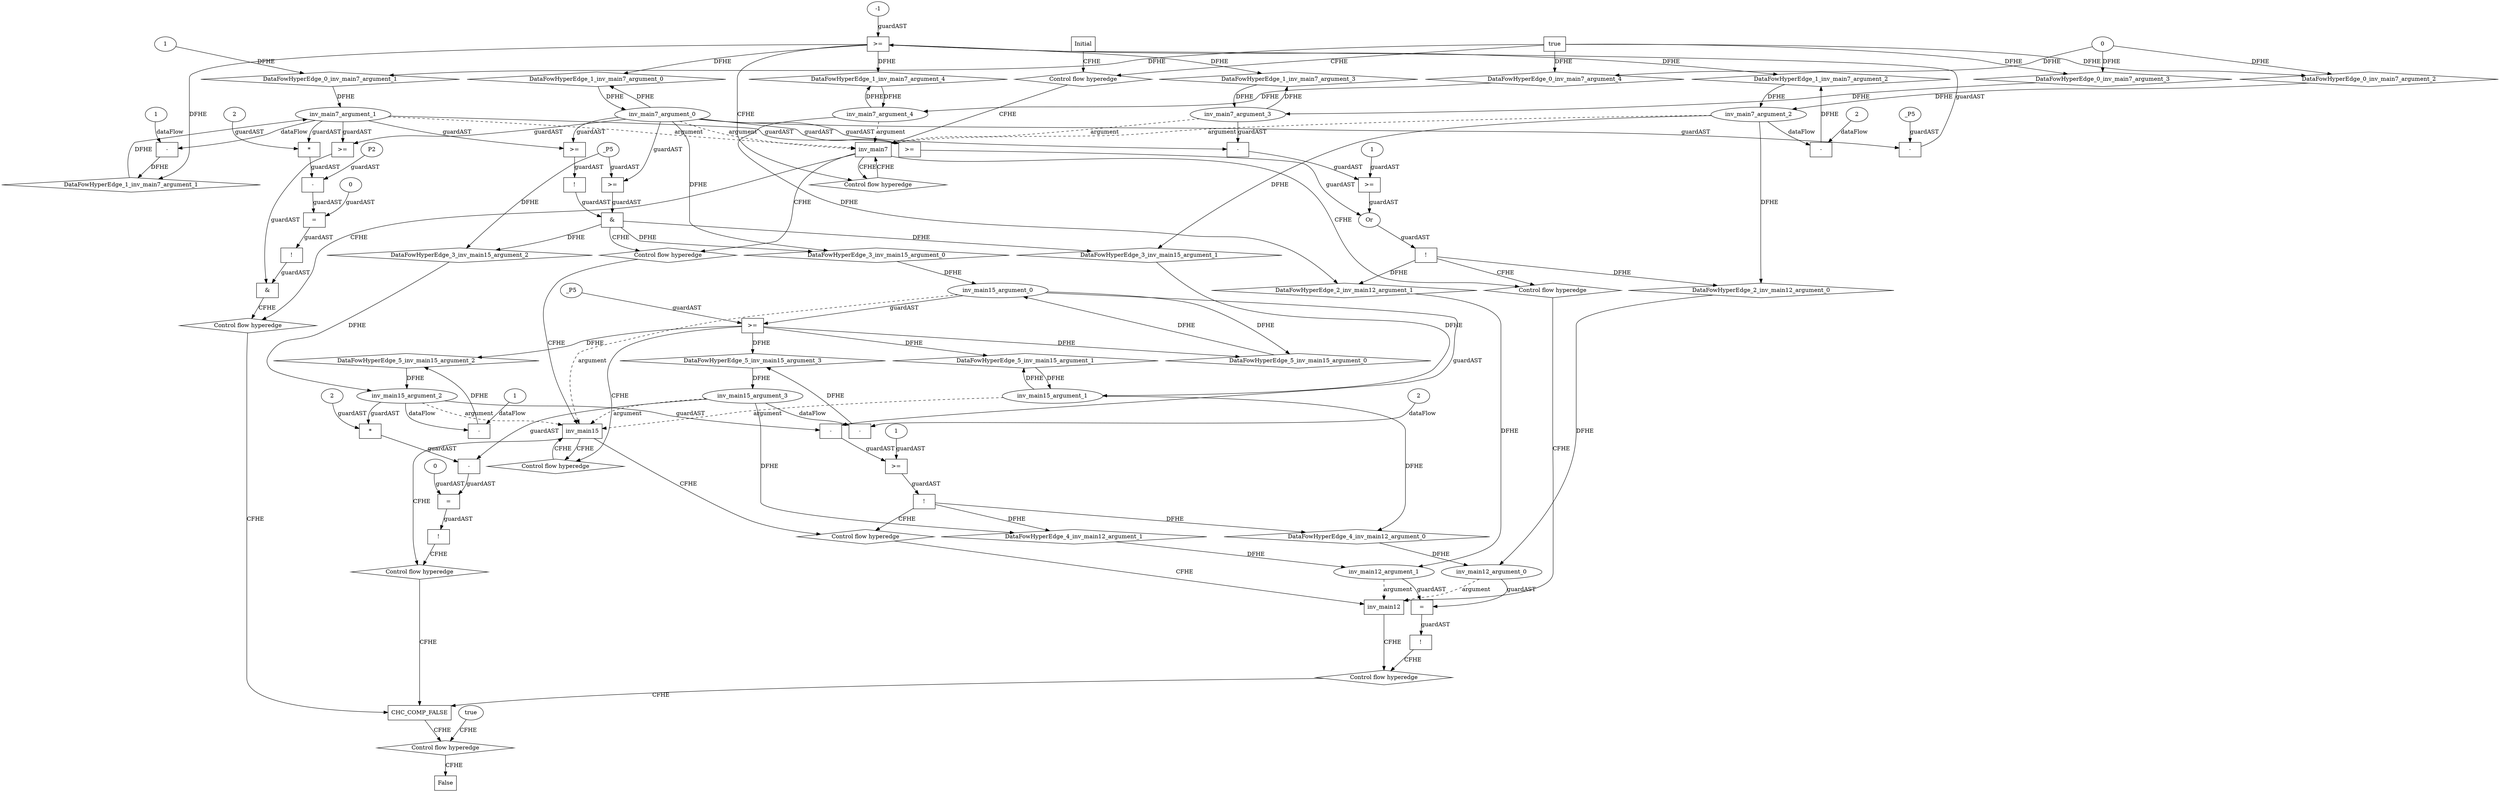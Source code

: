 // Horn Graph
digraph {
	"xxxinv_main7___Initial_0xxxdataFlow_0_node_0" [label="1"  nodeName="xxxinv_main7___Initial_0xxxdataFlow_0_node_0" class=IdealInt GNNNodeID=5]
	"xxxinv_main7___Initial_0xxxdataFlow1_node_0" [label="0"  nodeName="xxxinv_main7___Initial_0xxxdataFlow1_node_0" class=IdealInt GNNNodeID=6]
	"xxxinv_main7___inv_main7_1xxxdataFlow_0_node_0" [label="-"  nodeName="xxxinv_main7___inv_main7_1xxxdataFlow_0_node_0" class=Operator GNNNodeID=7 shape=rect]
	"xxxinv_main7___inv_main7_1xxxdataFlow_0_node_2" [label="1"  nodeName="xxxinv_main7___inv_main7_1xxxdataFlow_0_node_2" class=IdealInt GNNNodeID=8]
		"inv_main7_argument_1" -> "xxxinv_main7___inv_main7_1xxxdataFlow_0_node_0" [ label="dataFlow"]
		"xxxinv_main7___inv_main7_1xxxdataFlow_0_node_2" -> "xxxinv_main7___inv_main7_1xxxdataFlow_0_node_0" [ label="dataFlow"]
	"xxxinv_main7___inv_main7_1xxxdataFlow1_node_0" [label="-"  nodeName="xxxinv_main7___inv_main7_1xxxdataFlow1_node_0" class=Operator GNNNodeID=9 shape=rect]
	"xxxinv_main7___inv_main7_1xxxdataFlow1_node_2" [label="2"  nodeName="xxxinv_main7___inv_main7_1xxxdataFlow1_node_2" class=IdealInt GNNNodeID=10]
		"inv_main7_argument_2" -> "xxxinv_main7___inv_main7_1xxxdataFlow1_node_0" [ label="dataFlow"]
		"xxxinv_main7___inv_main7_1xxxdataFlow1_node_2" -> "xxxinv_main7___inv_main7_1xxxdataFlow1_node_0" [ label="dataFlow"]
	"xxxinv_main7___inv_main7_1xxxguard_0_node_0" [label=">="  nodeName="xxxinv_main7___inv_main7_1xxxguard_0_node_0" class=Operator GNNNodeID=11 shape=rect]
	"xxxinv_main7___inv_main7_1xxxguard_0_node_1" [label="-"  nodeName="xxxinv_main7___inv_main7_1xxxguard_0_node_1" class=Operator GNNNodeID=12 shape=rect]
	"xxxinv_main7___inv_main7_1xxxguard_0_node_3" [label="_P5"  nodeName="xxxinv_main7___inv_main7_1xxxguard_0_node_3" class=symbolicConstant GNNNodeID=13]
	"xxxinv_main7___inv_main7_1xxxguard_0_node_4" [label="-1"  nodeName="xxxinv_main7___inv_main7_1xxxguard_0_node_4" class=IdealInt GNNNodeID=14]
		"xxxinv_main7___inv_main7_1xxxguard_0_node_1" -> "xxxinv_main7___inv_main7_1xxxguard_0_node_0" [ label="guardAST"]
		"xxxinv_main7___inv_main7_1xxxguard_0_node_4" -> "xxxinv_main7___inv_main7_1xxxguard_0_node_0" [ label="guardAST"]
		"inv_main7_argument_0" -> "xxxinv_main7___inv_main7_1xxxguard_0_node_1" [ label="guardAST"]
		"xxxinv_main7___inv_main7_1xxxguard_0_node_3" -> "xxxinv_main7___inv_main7_1xxxguard_0_node_1" [ label="guardAST"]
	"xxxinv_main12___inv_main7_2xxxguard_0_node_0" [label="!"  nodeName="xxxinv_main12___inv_main7_2xxxguard_0_node_0" class=Operator GNNNodeID=17 shape=rect]
	"xxxinv_main12___inv_main7_2xxxguard_0_node_1" [label="Or"  nodeName="xxxinv_main12___inv_main7_2xxxguard_0_node_1" class=Operator GNNNodeID=18]
	"xxxinv_main12___inv_main7_2xxxguard_0_node_2" [label=">="  nodeName="xxxinv_main12___inv_main7_2xxxguard_0_node_2" class=Operator GNNNodeID=19 shape=rect]
	"xxxinv_main12___inv_main7_2xxxguard_0_node_3" [label="-"  nodeName="xxxinv_main12___inv_main7_2xxxguard_0_node_3" class=Operator GNNNodeID=20 shape=rect]
	"xxxinv_main12___inv_main7_2xxxguard_0_node_6" [label="1"  nodeName="xxxinv_main12___inv_main7_2xxxguard_0_node_6" class=IdealInt GNNNodeID=21]
	"xxxinv_main12___inv_main7_2xxxguard_0_node_7" [label=">="  nodeName="xxxinv_main12___inv_main7_2xxxguard_0_node_7" class=Operator GNNNodeID=22 shape=rect]
		"xxxinv_main12___inv_main7_2xxxguard_0_node_1" -> "xxxinv_main12___inv_main7_2xxxguard_0_node_0" [ label="guardAST"]
		"xxxinv_main12___inv_main7_2xxxguard_0_node_2" -> "xxxinv_main12___inv_main7_2xxxguard_0_node_1" [ label="guardAST"]
		"xxxinv_main12___inv_main7_2xxxguard_0_node_7" -> "xxxinv_main12___inv_main7_2xxxguard_0_node_1" [ label="guardAST"]
		"xxxinv_main12___inv_main7_2xxxguard_0_node_3" -> "xxxinv_main12___inv_main7_2xxxguard_0_node_2" [ label="guardAST"]
		"xxxinv_main12___inv_main7_2xxxguard_0_node_6" -> "xxxinv_main12___inv_main7_2xxxguard_0_node_2" [ label="guardAST"]
		"inv_main7_argument_0" -> "xxxinv_main12___inv_main7_2xxxguard_0_node_3" [ label="guardAST"]
		"inv_main7_argument_3" -> "xxxinv_main12___inv_main7_2xxxguard_0_node_3" [ label="guardAST"]
		"inv_main7_argument_0" -> "xxxinv_main12___inv_main7_2xxxguard_0_node_7" [ label="guardAST"]
		"inv_main7_argument_1" -> "xxxinv_main12___inv_main7_2xxxguard_0_node_7" [ label="guardAST"]
	"xxxinv_main15___inv_main7_3xxxdataFlow_0_node_0" [label="_P5"  nodeName="xxxinv_main15___inv_main7_3xxxdataFlow_0_node_0" class=symbolicConstant GNNNodeID=27]
	"xxxinv_main15___inv_main7_3xxxguard_0_node_0" [label="!"  nodeName="xxxinv_main15___inv_main7_3xxxguard_0_node_0" class=Operator GNNNodeID=28 shape=rect]
	"xxxinv_main15___inv_main7_3xxxguard_0_node_1" [label=">="  nodeName="xxxinv_main15___inv_main7_3xxxguard_0_node_1" class=Operator GNNNodeID=29 shape=rect]
		"xxxinv_main15___inv_main7_3xxxguard_0_node_1" -> "xxxinv_main15___inv_main7_3xxxguard_0_node_0" [ label="guardAST"]
		"inv_main7_argument_0" -> "xxxinv_main15___inv_main7_3xxxguard_0_node_1" [ label="guardAST"]
		"inv_main7_argument_1" -> "xxxinv_main15___inv_main7_3xxxguard_0_node_1" [ label="guardAST"]
	"xxxinv_main15___inv_main7_3xxxguard1_node_0" [label=">="  nodeName="xxxinv_main15___inv_main7_3xxxguard1_node_0" class=Operator GNNNodeID=30 shape=rect]
		"inv_main7_argument_0" -> "xxxinv_main15___inv_main7_3xxxguard1_node_0" [ label="guardAST"]
		"xxxinv_main15___inv_main7_3xxxdataFlow_0_node_0" -> "xxxinv_main15___inv_main7_3xxxguard1_node_0" [ label="guardAST"]
	"xxxinv_main12___inv_main15_4xxxguard_0_node_0" [label="!"  nodeName="xxxinv_main12___inv_main15_4xxxguard_0_node_0" class=Operator GNNNodeID=31 shape=rect]
	"xxxinv_main12___inv_main15_4xxxguard_0_node_1" [label=">="  nodeName="xxxinv_main12___inv_main15_4xxxguard_0_node_1" class=Operator GNNNodeID=32 shape=rect]
	"xxxinv_main12___inv_main15_4xxxguard_0_node_2" [label="-"  nodeName="xxxinv_main12___inv_main15_4xxxguard_0_node_2" class=Operator GNNNodeID=33 shape=rect]
	"xxxinv_main12___inv_main15_4xxxguard_0_node_5" [label="1"  nodeName="xxxinv_main12___inv_main15_4xxxguard_0_node_5" class=IdealInt GNNNodeID=34]
		"xxxinv_main12___inv_main15_4xxxguard_0_node_1" -> "xxxinv_main12___inv_main15_4xxxguard_0_node_0" [ label="guardAST"]
		"xxxinv_main12___inv_main15_4xxxguard_0_node_2" -> "xxxinv_main12___inv_main15_4xxxguard_0_node_1" [ label="guardAST"]
		"xxxinv_main12___inv_main15_4xxxguard_0_node_5" -> "xxxinv_main12___inv_main15_4xxxguard_0_node_1" [ label="guardAST"]
		"inv_main15_argument_0" -> "xxxinv_main12___inv_main15_4xxxguard_0_node_2" [ label="guardAST"]
		"inv_main15_argument_2" -> "xxxinv_main12___inv_main15_4xxxguard_0_node_2" [ label="guardAST"]
	"xxxinv_main15___inv_main15_5xxxdataFlow_0_node_0" [label="-"  nodeName="xxxinv_main15___inv_main15_5xxxdataFlow_0_node_0" class=Operator GNNNodeID=35 shape=rect]
	"xxxinv_main15___inv_main15_5xxxdataFlow_0_node_2" [label="1"  nodeName="xxxinv_main15___inv_main15_5xxxdataFlow_0_node_2" class=IdealInt GNNNodeID=36]
		"inv_main15_argument_2" -> "xxxinv_main15___inv_main15_5xxxdataFlow_0_node_0" [ label="dataFlow"]
		"xxxinv_main15___inv_main15_5xxxdataFlow_0_node_2" -> "xxxinv_main15___inv_main15_5xxxdataFlow_0_node_0" [ label="dataFlow"]
	"xxxinv_main15___inv_main15_5xxxdataFlow1_node_0" [label="-"  nodeName="xxxinv_main15___inv_main15_5xxxdataFlow1_node_0" class=Operator GNNNodeID=37 shape=rect]
	"xxxinv_main15___inv_main15_5xxxdataFlow1_node_2" [label="2"  nodeName="xxxinv_main15___inv_main15_5xxxdataFlow1_node_2" class=IdealInt GNNNodeID=38]
		"inv_main15_argument_3" -> "xxxinv_main15___inv_main15_5xxxdataFlow1_node_0" [ label="dataFlow"]
		"xxxinv_main15___inv_main15_5xxxdataFlow1_node_2" -> "xxxinv_main15___inv_main15_5xxxdataFlow1_node_0" [ label="dataFlow"]
	"xxxinv_main15___inv_main15_5xxxguard_0_node_0" [label=">="  nodeName="xxxinv_main15___inv_main15_5xxxguard_0_node_0" class=Operator GNNNodeID=39 shape=rect]
	"xxxinv_main15___inv_main15_5xxxguard_0_node_2" [label="_P5"  nodeName="xxxinv_main15___inv_main15_5xxxguard_0_node_2" class=symbolicConstant GNNNodeID=40]
		"inv_main15_argument_0" -> "xxxinv_main15___inv_main15_5xxxguard_0_node_0" [ label="guardAST"]
		"xxxinv_main15___inv_main15_5xxxguard_0_node_2" -> "xxxinv_main15___inv_main15_5xxxguard_0_node_0" [ label="guardAST"]
	"xxxCHC_COMP_FALSE___inv_main7_6xxxguard_0_node_0" [label="!"  nodeName="xxxCHC_COMP_FALSE___inv_main7_6xxxguard_0_node_0" class=Operator GNNNodeID=41 shape=rect]
	"xxxCHC_COMP_FALSE___inv_main7_6xxxguard_0_node_1" [label="="  nodeName="xxxCHC_COMP_FALSE___inv_main7_6xxxguard_0_node_1" class=Operator GNNNodeID=42 shape=rect]
	"xxxCHC_COMP_FALSE___inv_main7_6xxxguard_0_node_2" [label="-"  nodeName="xxxCHC_COMP_FALSE___inv_main7_6xxxguard_0_node_2" class=Operator GNNNodeID=43 shape=rect]
	"xxxCHC_COMP_FALSE___inv_main7_6xxxguard_0_node_3" [label="P2"  nodeName="xxxCHC_COMP_FALSE___inv_main7_6xxxguard_0_node_3" class=symbolicConstant GNNNodeID=44]
	"xxxCHC_COMP_FALSE___inv_main7_6xxxguard_0_node_4" [label="*"  nodeName="xxxCHC_COMP_FALSE___inv_main7_6xxxguard_0_node_4" class=Operator GNNNodeID=45 shape=rect]
	"xxxCHC_COMP_FALSE___inv_main7_6xxxguard_0_node_5" [label="2"  nodeName="xxxCHC_COMP_FALSE___inv_main7_6xxxguard_0_node_5" class=constant GNNNodeID=46]
	"xxxCHC_COMP_FALSE___inv_main7_6xxxguard_0_node_7" [label="0"  nodeName="xxxCHC_COMP_FALSE___inv_main7_6xxxguard_0_node_7" class=IdealInt GNNNodeID=47]
		"xxxCHC_COMP_FALSE___inv_main7_6xxxguard_0_node_1" -> "xxxCHC_COMP_FALSE___inv_main7_6xxxguard_0_node_0" [ label="guardAST"]
		"xxxCHC_COMP_FALSE___inv_main7_6xxxguard_0_node_2" -> "xxxCHC_COMP_FALSE___inv_main7_6xxxguard_0_node_1" [ label="guardAST"]
		"xxxCHC_COMP_FALSE___inv_main7_6xxxguard_0_node_7" -> "xxxCHC_COMP_FALSE___inv_main7_6xxxguard_0_node_1" [ label="guardAST"]
		"xxxCHC_COMP_FALSE___inv_main7_6xxxguard_0_node_3" -> "xxxCHC_COMP_FALSE___inv_main7_6xxxguard_0_node_2" [ label="guardAST"]
		"xxxCHC_COMP_FALSE___inv_main7_6xxxguard_0_node_4" -> "xxxCHC_COMP_FALSE___inv_main7_6xxxguard_0_node_2" [ label="guardAST"]
		"inv_main7_argument_1" -> "xxxCHC_COMP_FALSE___inv_main7_6xxxguard_0_node_4" [ label="guardAST"]
		"xxxCHC_COMP_FALSE___inv_main7_6xxxguard_0_node_5" -> "xxxCHC_COMP_FALSE___inv_main7_6xxxguard_0_node_4" [ label="guardAST"]
	"xxxCHC_COMP_FALSE___inv_main7_6xxxguard1_node_0" [label=">="  nodeName="xxxCHC_COMP_FALSE___inv_main7_6xxxguard1_node_0" class=Operator GNNNodeID=48 shape=rect]
		"inv_main7_argument_0" -> "xxxCHC_COMP_FALSE___inv_main7_6xxxguard1_node_0" [ label="guardAST"]
		"inv_main7_argument_1" -> "xxxCHC_COMP_FALSE___inv_main7_6xxxguard1_node_0" [ label="guardAST"]
	"xxxCHC_COMP_FALSE___inv_main15_7xxxguard_0_node_0" [label="!"  nodeName="xxxCHC_COMP_FALSE___inv_main15_7xxxguard_0_node_0" class=Operator GNNNodeID=49 shape=rect]
	"xxxCHC_COMP_FALSE___inv_main15_7xxxguard_0_node_1" [label="="  nodeName="xxxCHC_COMP_FALSE___inv_main15_7xxxguard_0_node_1" class=Operator GNNNodeID=50 shape=rect]
	"xxxCHC_COMP_FALSE___inv_main15_7xxxguard_0_node_2" [label="-"  nodeName="xxxCHC_COMP_FALSE___inv_main15_7xxxguard_0_node_2" class=Operator GNNNodeID=51 shape=rect]
	"xxxCHC_COMP_FALSE___inv_main15_7xxxguard_0_node_4" [label="*"  nodeName="xxxCHC_COMP_FALSE___inv_main15_7xxxguard_0_node_4" class=Operator GNNNodeID=52 shape=rect]
	"xxxCHC_COMP_FALSE___inv_main15_7xxxguard_0_node_5" [label="2"  nodeName="xxxCHC_COMP_FALSE___inv_main15_7xxxguard_0_node_5" class=constant GNNNodeID=53]
	"xxxCHC_COMP_FALSE___inv_main15_7xxxguard_0_node_7" [label="0"  nodeName="xxxCHC_COMP_FALSE___inv_main15_7xxxguard_0_node_7" class=IdealInt GNNNodeID=54]
		"xxxCHC_COMP_FALSE___inv_main15_7xxxguard_0_node_1" -> "xxxCHC_COMP_FALSE___inv_main15_7xxxguard_0_node_0" [ label="guardAST"]
		"xxxCHC_COMP_FALSE___inv_main15_7xxxguard_0_node_2" -> "xxxCHC_COMP_FALSE___inv_main15_7xxxguard_0_node_1" [ label="guardAST"]
		"xxxCHC_COMP_FALSE___inv_main15_7xxxguard_0_node_7" -> "xxxCHC_COMP_FALSE___inv_main15_7xxxguard_0_node_1" [ label="guardAST"]
		"inv_main15_argument_3" -> "xxxCHC_COMP_FALSE___inv_main15_7xxxguard_0_node_2" [ label="guardAST"]
		"xxxCHC_COMP_FALSE___inv_main15_7xxxguard_0_node_4" -> "xxxCHC_COMP_FALSE___inv_main15_7xxxguard_0_node_2" [ label="guardAST"]
		"inv_main15_argument_2" -> "xxxCHC_COMP_FALSE___inv_main15_7xxxguard_0_node_4" [ label="guardAST"]
		"xxxCHC_COMP_FALSE___inv_main15_7xxxguard_0_node_5" -> "xxxCHC_COMP_FALSE___inv_main15_7xxxguard_0_node_4" [ label="guardAST"]
	"xxxCHC_COMP_FALSE___inv_main12_8xxxguard_0_node_0" [label="!"  nodeName="xxxCHC_COMP_FALSE___inv_main12_8xxxguard_0_node_0" class=Operator GNNNodeID=55 shape=rect]
	"xxxCHC_COMP_FALSE___inv_main12_8xxxguard_0_node_1" [label="="  nodeName="xxxCHC_COMP_FALSE___inv_main12_8xxxguard_0_node_1" class=Operator GNNNodeID=56 shape=rect]
		"xxxCHC_COMP_FALSE___inv_main12_8xxxguard_0_node_1" -> "xxxCHC_COMP_FALSE___inv_main12_8xxxguard_0_node_0" [ label="guardAST"]
		"inv_main12_argument_0" -> "xxxCHC_COMP_FALSE___inv_main12_8xxxguard_0_node_1" [ label="guardAST"]
		"inv_main12_argument_1" -> "xxxCHC_COMP_FALSE___inv_main12_8xxxguard_0_node_1" [ label="guardAST"]
	"xxxFALSE___CHC_COMP_FALSE_9xxxguard_0_node_0" [label="true"  nodeName="xxxFALSE___CHC_COMP_FALSE_9xxxguard_0_node_0" class=Constant GNNNodeID=57]
	"CHC_COMP_FALSE" [label="CHC_COMP_FALSE"  nodeName="CHC_COMP_FALSE" class=CONTROL GNNNodeID=58 shape="rect"]
	"inv_main12" [label="inv_main12"  nodeName="inv_main12" class=CONTROL GNNNodeID=59 shape="rect"]
	"inv_main15" [label="inv_main15"  nodeName="inv_main15" class=CONTROL GNNNodeID=60 shape="rect"]
	"inv_main7" [label="inv_main7"  nodeName="inv_main7" class=CONTROL GNNNodeID=61 shape="rect"]
	"FALSE" [label="False"  nodeName=False class=CONTROL GNNNodeID=62 shape="rect"]
	"Initial" [label="Initial"  nodeName=Initial class=CONTROL GNNNodeID=63 shape="rect"]
	"ControlFowHyperEdge_0" [label="Control flow hyperedge"  hyperEdgeNodeID=0 nodeName=ControlFowHyperEdge_0 class=controlFlowHyperEdge shape="diamond"]
		"Initial" -> ControlFowHyperEdge_0 [ label="CFHE"]
		"ControlFowHyperEdge_0" -> "inv_main7" [ label="CFHE"]
	"ControlFowHyperEdge_1" [label="Control flow hyperedge"  hyperEdgeNodeID=1 nodeName=ControlFowHyperEdge_1 class=controlFlowHyperEdge shape="diamond"]
		"inv_main7" -> ControlFowHyperEdge_1 [ label="CFHE"]
		"ControlFowHyperEdge_1" -> "inv_main7" [ label="CFHE"]
	"ControlFowHyperEdge_2" [label="Control flow hyperedge"  hyperEdgeNodeID=2 nodeName=ControlFowHyperEdge_2 class=controlFlowHyperEdge shape="diamond"]
		"inv_main7" -> ControlFowHyperEdge_2 [ label="CFHE"]
		"ControlFowHyperEdge_2" -> "inv_main12" [ label="CFHE"]
	"ControlFowHyperEdge_3" [label="Control flow hyperedge"  hyperEdgeNodeID=3 nodeName=ControlFowHyperEdge_3 class=controlFlowHyperEdge shape="diamond"]
		"inv_main7" -> ControlFowHyperEdge_3 [ label="CFHE"]
		"ControlFowHyperEdge_3" -> "inv_main15" [ label="CFHE"]
	"ControlFowHyperEdge_4" [label="Control flow hyperedge"  hyperEdgeNodeID=4 nodeName=ControlFowHyperEdge_4 class=controlFlowHyperEdge shape="diamond"]
		"inv_main15" -> ControlFowHyperEdge_4 [ label="CFHE"]
		"ControlFowHyperEdge_4" -> "inv_main12" [ label="CFHE"]
	"ControlFowHyperEdge_5" [label="Control flow hyperedge"  hyperEdgeNodeID=5 nodeName=ControlFowHyperEdge_5 class=controlFlowHyperEdge shape="diamond"]
		"inv_main15" -> ControlFowHyperEdge_5 [ label="CFHE"]
		"ControlFowHyperEdge_5" -> "inv_main15" [ label="CFHE"]
	"ControlFowHyperEdge_6" [label="Control flow hyperedge"  hyperEdgeNodeID=6 nodeName=ControlFowHyperEdge_6 class=controlFlowHyperEdge shape="diamond"]
		"inv_main7" -> ControlFowHyperEdge_6 [ label="CFHE"]
		"ControlFowHyperEdge_6" -> "CHC_COMP_FALSE" [ label="CFHE"]
	"ControlFowHyperEdge_7" [label="Control flow hyperedge"  hyperEdgeNodeID=7 nodeName=ControlFowHyperEdge_7 class=controlFlowHyperEdge shape="diamond"]
		"inv_main15" -> ControlFowHyperEdge_7 [ label="CFHE"]
		"ControlFowHyperEdge_7" -> "CHC_COMP_FALSE" [ label="CFHE"]
	"ControlFowHyperEdge_8" [label="Control flow hyperedge"  hyperEdgeNodeID=8 nodeName=ControlFowHyperEdge_8 class=controlFlowHyperEdge shape="diamond"]
		"inv_main12" -> ControlFowHyperEdge_8 [ label="CFHE"]
		"ControlFowHyperEdge_8" -> "CHC_COMP_FALSE" [ label="CFHE"]
	"ControlFowHyperEdge_9" [label="Control flow hyperedge"  hyperEdgeNodeID=9 nodeName=ControlFowHyperEdge_9 class=controlFlowHyperEdge shape="diamond"]
		"CHC_COMP_FALSE" -> ControlFowHyperEdge_9 [ label="CFHE"]
		"ControlFowHyperEdge_9" -> "FALSE" [ label="CFHE"]
	"inv_main7_argument_0" [label="inv_main7_argument_0"  nodeName=argument0 class=argument shape=oval GNNNodeID=64 head="inv_main7"]
		"inv_main7_argument_0" -> "inv_main7" [ label="argument" style=dashed]
	"inv_main7_argument_1" [label="inv_main7_argument_1"  nodeName=argument1 class=argument shape=oval GNNNodeID=64 head="inv_main7"]
		"inv_main7_argument_1" -> "inv_main7" [ label="argument" style=dashed]
	"inv_main7_argument_2" [label="inv_main7_argument_2"  nodeName=argument2 class=argument shape=oval GNNNodeID=64 head="inv_main7"]
		"inv_main7_argument_2" -> "inv_main7" [ label="argument" style=dashed]
	"inv_main7_argument_3" [label="inv_main7_argument_3"  nodeName=argument3 class=argument shape=oval GNNNodeID=64 head="inv_main7"]
		"inv_main7_argument_3" -> "inv_main7" [ label="argument" style=dashed]
	"inv_main7_argument_4" [label="inv_main7_argument_4"  nodeName=argument4 class=argument shape=oval GNNNodeID=64 head="inv_main7"]
		"inv_main7_argument_4" -> "inv_main7" [ label="argument" style=dashed]
	"inv_main12_argument_0" [label="inv_main12_argument_0"  nodeName=argument0 class=argument shape=oval GNNNodeID=64 head="inv_main12"]
		"inv_main12_argument_0" -> "inv_main12" [ label="argument" style=dashed]
	"inv_main12_argument_1" [label="inv_main12_argument_1"  nodeName=argument1 class=argument shape=oval GNNNodeID=64 head="inv_main12"]
		"inv_main12_argument_1" -> "inv_main12" [ label="argument" style=dashed]
	"inv_main15_argument_0" [label="inv_main15_argument_0"  nodeName=argument0 class=argument shape=oval GNNNodeID=64 head="inv_main15"]
		"inv_main15_argument_0" -> "inv_main15" [ label="argument" style=dashed]
	"inv_main15_argument_1" [label="inv_main15_argument_1"  nodeName=argument1 class=argument shape=oval GNNNodeID=64 head="inv_main15"]
		"inv_main15_argument_1" -> "inv_main15" [ label="argument" style=dashed]
	"inv_main15_argument_2" [label="inv_main15_argument_2"  nodeName=argument2 class=argument shape=oval GNNNodeID=64 head="inv_main15"]
		"inv_main15_argument_2" -> "inv_main15" [ label="argument" style=dashed]
	"inv_main15_argument_3" [label="inv_main15_argument_3"  nodeName=argument3 class=argument shape=oval GNNNodeID=64 head="inv_main15"]
		"inv_main15_argument_3" -> "inv_main15" [ label="argument" style=dashed]
	"true_0" [label="true"  nodeName="true_0" class=true shape=rect]
		"true_0" -> "ControlFowHyperEdge_0" [ label="CFHE"]
		"xxxinv_main7___inv_main7_1xxxguard_0_node_0" -> "ControlFowHyperEdge_1" [ label="CFHE"]
		"xxxinv_main12___inv_main7_2xxxguard_0_node_0" -> "ControlFowHyperEdge_2" [ label="CFHE"]
	"xxxinv_main15___inv_main7_3xxx_and" [label="&"  andName="xxxinv_main15___inv_main7_3xxx_and" class=Operator shape=rect]
		"xxxinv_main15___inv_main7_3xxxguard_0_node_0" -> "xxxinv_main15___inv_main7_3xxx_and" [ label="guardAST"]
		"xxxinv_main15___inv_main7_3xxxguard1_node_0" -> "xxxinv_main15___inv_main7_3xxx_and" [ label="guardAST"]
		"xxxinv_main15___inv_main7_3xxx_and" -> "ControlFowHyperEdge_3" [ label="CFHE"]
		"xxxinv_main12___inv_main15_4xxxguard_0_node_0" -> "ControlFowHyperEdge_4" [ label="CFHE"]
		"xxxinv_main15___inv_main15_5xxxguard_0_node_0" -> "ControlFowHyperEdge_5" [ label="CFHE"]
	"xxxCHC_COMP_FALSE___inv_main7_6xxx_and" [label="&"  andName="xxxCHC_COMP_FALSE___inv_main7_6xxx_and" class=Operator shape=rect]
		"xxxCHC_COMP_FALSE___inv_main7_6xxxguard_0_node_0" -> "xxxCHC_COMP_FALSE___inv_main7_6xxx_and" [ label="guardAST"]
		"xxxCHC_COMP_FALSE___inv_main7_6xxxguard1_node_0" -> "xxxCHC_COMP_FALSE___inv_main7_6xxx_and" [ label="guardAST"]
		"xxxCHC_COMP_FALSE___inv_main7_6xxx_and" -> "ControlFowHyperEdge_6" [ label="CFHE"]
		"xxxCHC_COMP_FALSE___inv_main15_7xxxguard_0_node_0" -> "ControlFowHyperEdge_7" [ label="CFHE"]
		"xxxCHC_COMP_FALSE___inv_main12_8xxxguard_0_node_0" -> "ControlFowHyperEdge_8" [ label="CFHE"]
		"xxxFALSE___CHC_COMP_FALSE_9xxxguard_0_node_0" -> "ControlFowHyperEdge_9" [ label="CFHE"]
		"inv_main7_argument_0" -> "DataFowHyperEdge_1_inv_main7_argument_0" [ label="DFHE"]
	"DataFowHyperEdge_1_inv_main7_argument_0" [label="DataFowHyperEdge_1_inv_main7_argument_0"  nodeName="DataFowHyperEdge_1_inv_main7_argument_0" class=DataFlowHyperedge shape=diamond]
		"DataFowHyperEdge_1_inv_main7_argument_0" -> "inv_main7_argument_0" [ label="DFHE"]
		"xxxinv_main7___inv_main7_1xxxguard_0_node_0" -> "DataFowHyperEdge_1_inv_main7_argument_0" [ label="DFHE"]
		"inv_main7_argument_3" -> "DataFowHyperEdge_1_inv_main7_argument_3" [ label="DFHE"]
	"DataFowHyperEdge_1_inv_main7_argument_3" [label="DataFowHyperEdge_1_inv_main7_argument_3"  nodeName="DataFowHyperEdge_1_inv_main7_argument_3" class=DataFlowHyperedge shape=diamond]
		"DataFowHyperEdge_1_inv_main7_argument_3" -> "inv_main7_argument_3" [ label="DFHE"]
		"xxxinv_main7___inv_main7_1xxxguard_0_node_0" -> "DataFowHyperEdge_1_inv_main7_argument_3" [ label="DFHE"]
		"inv_main7_argument_4" -> "DataFowHyperEdge_1_inv_main7_argument_4" [ label="DFHE"]
	"DataFowHyperEdge_1_inv_main7_argument_4" [label="DataFowHyperEdge_1_inv_main7_argument_4"  nodeName="DataFowHyperEdge_1_inv_main7_argument_4" class=DataFlowHyperedge shape=diamond]
		"DataFowHyperEdge_1_inv_main7_argument_4" -> "inv_main7_argument_4" [ label="DFHE"]
		"xxxinv_main7___inv_main7_1xxxguard_0_node_0" -> "DataFowHyperEdge_1_inv_main7_argument_4" [ label="DFHE"]
		"inv_main7_argument_2" -> "DataFowHyperEdge_2_inv_main12_argument_0" [ label="DFHE"]
	"DataFowHyperEdge_2_inv_main12_argument_0" [label="DataFowHyperEdge_2_inv_main12_argument_0"  nodeName="DataFowHyperEdge_2_inv_main12_argument_0" class=DataFlowHyperedge shape=diamond]
		"DataFowHyperEdge_2_inv_main12_argument_0" -> "inv_main12_argument_0" [ label="DFHE"]
		"xxxinv_main12___inv_main7_2xxxguard_0_node_0" -> "DataFowHyperEdge_2_inv_main12_argument_0" [ label="DFHE"]
		"inv_main7_argument_4" -> "DataFowHyperEdge_2_inv_main12_argument_1" [ label="DFHE"]
	"DataFowHyperEdge_2_inv_main12_argument_1" [label="DataFowHyperEdge_2_inv_main12_argument_1"  nodeName="DataFowHyperEdge_2_inv_main12_argument_1" class=DataFlowHyperedge shape=diamond]
		"DataFowHyperEdge_2_inv_main12_argument_1" -> "inv_main12_argument_1" [ label="DFHE"]
		"xxxinv_main12___inv_main7_2xxxguard_0_node_0" -> "DataFowHyperEdge_2_inv_main12_argument_1" [ label="DFHE"]
		"inv_main7_argument_0" -> "DataFowHyperEdge_3_inv_main15_argument_0" [ label="DFHE"]
	"DataFowHyperEdge_3_inv_main15_argument_0" [label="DataFowHyperEdge_3_inv_main15_argument_0"  nodeName="DataFowHyperEdge_3_inv_main15_argument_0" class=DataFlowHyperedge shape=diamond]
		"DataFowHyperEdge_3_inv_main15_argument_0" -> "inv_main15_argument_0" [ label="DFHE"]
		"xxxinv_main15___inv_main7_3xxx_and" -> "DataFowHyperEdge_3_inv_main15_argument_0" [ label="DFHE"]
		"inv_main7_argument_2" -> "DataFowHyperEdge_3_inv_main15_argument_1" [ label="DFHE"]
	"DataFowHyperEdge_3_inv_main15_argument_1" [label="DataFowHyperEdge_3_inv_main15_argument_1"  nodeName="DataFowHyperEdge_3_inv_main15_argument_1" class=DataFlowHyperedge shape=diamond]
		"DataFowHyperEdge_3_inv_main15_argument_1" -> "inv_main15_argument_1" [ label="DFHE"]
		"xxxinv_main15___inv_main7_3xxx_and" -> "DataFowHyperEdge_3_inv_main15_argument_1" [ label="DFHE"]
		"inv_main15_argument_1" -> "DataFowHyperEdge_4_inv_main12_argument_0" [ label="DFHE"]
	"DataFowHyperEdge_4_inv_main12_argument_0" [label="DataFowHyperEdge_4_inv_main12_argument_0"  nodeName="DataFowHyperEdge_4_inv_main12_argument_0" class=DataFlowHyperedge shape=diamond]
		"DataFowHyperEdge_4_inv_main12_argument_0" -> "inv_main12_argument_0" [ label="DFHE"]
		"xxxinv_main12___inv_main15_4xxxguard_0_node_0" -> "DataFowHyperEdge_4_inv_main12_argument_0" [ label="DFHE"]
		"inv_main15_argument_3" -> "DataFowHyperEdge_4_inv_main12_argument_1" [ label="DFHE"]
	"DataFowHyperEdge_4_inv_main12_argument_1" [label="DataFowHyperEdge_4_inv_main12_argument_1"  nodeName="DataFowHyperEdge_4_inv_main12_argument_1" class=DataFlowHyperedge shape=diamond]
		"DataFowHyperEdge_4_inv_main12_argument_1" -> "inv_main12_argument_1" [ label="DFHE"]
		"xxxinv_main12___inv_main15_4xxxguard_0_node_0" -> "DataFowHyperEdge_4_inv_main12_argument_1" [ label="DFHE"]
		"inv_main15_argument_0" -> "DataFowHyperEdge_5_inv_main15_argument_0" [ label="DFHE"]
	"DataFowHyperEdge_5_inv_main15_argument_0" [label="DataFowHyperEdge_5_inv_main15_argument_0"  nodeName="DataFowHyperEdge_5_inv_main15_argument_0" class=DataFlowHyperedge shape=diamond]
		"DataFowHyperEdge_5_inv_main15_argument_0" -> "inv_main15_argument_0" [ label="DFHE"]
		"xxxinv_main15___inv_main15_5xxxguard_0_node_0" -> "DataFowHyperEdge_5_inv_main15_argument_0" [ label="DFHE"]
		"inv_main15_argument_1" -> "DataFowHyperEdge_5_inv_main15_argument_1" [ label="DFHE"]
	"DataFowHyperEdge_5_inv_main15_argument_1" [label="DataFowHyperEdge_5_inv_main15_argument_1"  nodeName="DataFowHyperEdge_5_inv_main15_argument_1" class=DataFlowHyperedge shape=diamond]
		"DataFowHyperEdge_5_inv_main15_argument_1" -> "inv_main15_argument_1" [ label="DFHE"]
		"xxxinv_main15___inv_main15_5xxxguard_0_node_0" -> "DataFowHyperEdge_5_inv_main15_argument_1" [ label="DFHE"]
	"DataFowHyperEdge_0_inv_main7_argument_1" [label="DataFowHyperEdge_0_inv_main7_argument_1"  nodeName="DataFowHyperEdge_0_inv_main7_argument_1" class=DataFlowHyperedge shape=diamond]
		"DataFowHyperEdge_0_inv_main7_argument_1" -> "inv_main7_argument_1" [ label="DFHE"]
		"true_0" -> "DataFowHyperEdge_0_inv_main7_argument_1" [ label="DFHE"]
		"xxxinv_main7___Initial_0xxxdataFlow_0_node_0" -> "DataFowHyperEdge_0_inv_main7_argument_1" [ label="DFHE"]
	"DataFowHyperEdge_0_inv_main7_argument_2" [label="DataFowHyperEdge_0_inv_main7_argument_2"  nodeName="DataFowHyperEdge_0_inv_main7_argument_2" class=DataFlowHyperedge shape=diamond]
		"DataFowHyperEdge_0_inv_main7_argument_2" -> "inv_main7_argument_2" [ label="DFHE"]
		"true_0" -> "DataFowHyperEdge_0_inv_main7_argument_2" [ label="DFHE"]
		"xxxinv_main7___Initial_0xxxdataFlow1_node_0" -> "DataFowHyperEdge_0_inv_main7_argument_2" [ label="DFHE"]
	"DataFowHyperEdge_0_inv_main7_argument_3" [label="DataFowHyperEdge_0_inv_main7_argument_3"  nodeName="DataFowHyperEdge_0_inv_main7_argument_3" class=DataFlowHyperedge shape=diamond]
		"DataFowHyperEdge_0_inv_main7_argument_3" -> "inv_main7_argument_3" [ label="DFHE"]
		"true_0" -> "DataFowHyperEdge_0_inv_main7_argument_3" [ label="DFHE"]
		"xxxinv_main7___Initial_0xxxdataFlow1_node_0" -> "DataFowHyperEdge_0_inv_main7_argument_3" [ label="DFHE"]
	"DataFowHyperEdge_0_inv_main7_argument_4" [label="DataFowHyperEdge_0_inv_main7_argument_4"  nodeName="DataFowHyperEdge_0_inv_main7_argument_4" class=DataFlowHyperedge shape=diamond]
		"DataFowHyperEdge_0_inv_main7_argument_4" -> "inv_main7_argument_4" [ label="DFHE"]
		"true_0" -> "DataFowHyperEdge_0_inv_main7_argument_4" [ label="DFHE"]
		"xxxinv_main7___Initial_0xxxdataFlow1_node_0" -> "DataFowHyperEdge_0_inv_main7_argument_4" [ label="DFHE"]
	"DataFowHyperEdge_1_inv_main7_argument_1" [label="DataFowHyperEdge_1_inv_main7_argument_1"  nodeName="DataFowHyperEdge_1_inv_main7_argument_1" class=DataFlowHyperedge shape=diamond]
		"DataFowHyperEdge_1_inv_main7_argument_1" -> "inv_main7_argument_1" [ label="DFHE"]
		"xxxinv_main7___inv_main7_1xxxguard_0_node_0" -> "DataFowHyperEdge_1_inv_main7_argument_1" [ label="DFHE"]
		"xxxinv_main7___inv_main7_1xxxdataFlow_0_node_0" -> "DataFowHyperEdge_1_inv_main7_argument_1" [ label="DFHE"]
	"DataFowHyperEdge_1_inv_main7_argument_2" [label="DataFowHyperEdge_1_inv_main7_argument_2"  nodeName="DataFowHyperEdge_1_inv_main7_argument_2" class=DataFlowHyperedge shape=diamond]
		"DataFowHyperEdge_1_inv_main7_argument_2" -> "inv_main7_argument_2" [ label="DFHE"]
		"xxxinv_main7___inv_main7_1xxxguard_0_node_0" -> "DataFowHyperEdge_1_inv_main7_argument_2" [ label="DFHE"]
		"xxxinv_main7___inv_main7_1xxxdataFlow1_node_0" -> "DataFowHyperEdge_1_inv_main7_argument_2" [ label="DFHE"]
	"DataFowHyperEdge_3_inv_main15_argument_2" [label="DataFowHyperEdge_3_inv_main15_argument_2"  nodeName="DataFowHyperEdge_3_inv_main15_argument_2" class=DataFlowHyperedge shape=diamond]
		"DataFowHyperEdge_3_inv_main15_argument_2" -> "inv_main15_argument_2" [ label="DFHE"]
		"xxxinv_main15___inv_main7_3xxx_and" -> "DataFowHyperEdge_3_inv_main15_argument_2" [ label="DFHE"]
		"xxxinv_main15___inv_main7_3xxxdataFlow_0_node_0" -> "DataFowHyperEdge_3_inv_main15_argument_2" [ label="DFHE"]
	"DataFowHyperEdge_5_inv_main15_argument_2" [label="DataFowHyperEdge_5_inv_main15_argument_2"  nodeName="DataFowHyperEdge_5_inv_main15_argument_2" class=DataFlowHyperedge shape=diamond]
		"DataFowHyperEdge_5_inv_main15_argument_2" -> "inv_main15_argument_2" [ label="DFHE"]
		"xxxinv_main15___inv_main15_5xxxguard_0_node_0" -> "DataFowHyperEdge_5_inv_main15_argument_2" [ label="DFHE"]
		"xxxinv_main15___inv_main15_5xxxdataFlow_0_node_0" -> "DataFowHyperEdge_5_inv_main15_argument_2" [ label="DFHE"]
	"DataFowHyperEdge_5_inv_main15_argument_3" [label="DataFowHyperEdge_5_inv_main15_argument_3"  nodeName="DataFowHyperEdge_5_inv_main15_argument_3" class=DataFlowHyperedge shape=diamond]
		"DataFowHyperEdge_5_inv_main15_argument_3" -> "inv_main15_argument_3" [ label="DFHE"]
		"xxxinv_main15___inv_main15_5xxxguard_0_node_0" -> "DataFowHyperEdge_5_inv_main15_argument_3" [ label="DFHE"]
		"xxxinv_main15___inv_main15_5xxxdataFlow1_node_0" -> "DataFowHyperEdge_5_inv_main15_argument_3" [ label="DFHE"]
}
